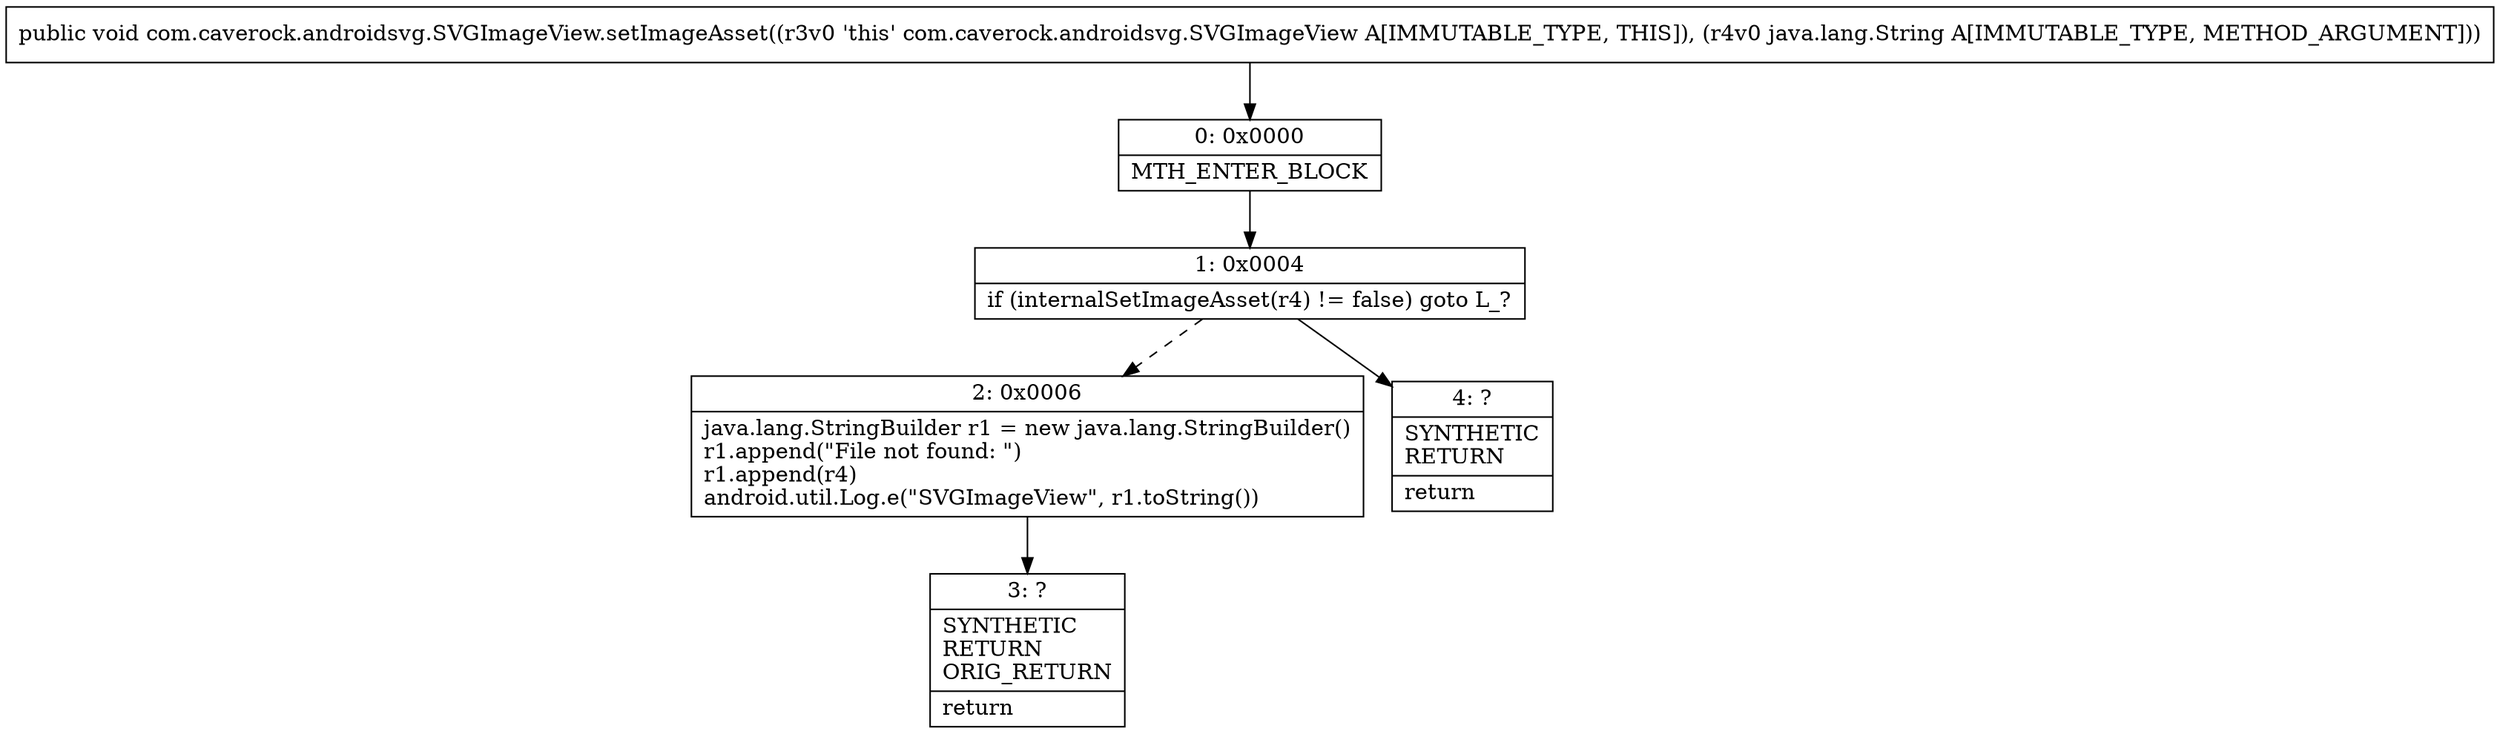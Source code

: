 digraph "CFG forcom.caverock.androidsvg.SVGImageView.setImageAsset(Ljava\/lang\/String;)V" {
Node_0 [shape=record,label="{0\:\ 0x0000|MTH_ENTER_BLOCK\l}"];
Node_1 [shape=record,label="{1\:\ 0x0004|if (internalSetImageAsset(r4) != false) goto L_?\l}"];
Node_2 [shape=record,label="{2\:\ 0x0006|java.lang.StringBuilder r1 = new java.lang.StringBuilder()\lr1.append(\"File not found: \")\lr1.append(r4)\landroid.util.Log.e(\"SVGImageView\", r1.toString())\l}"];
Node_3 [shape=record,label="{3\:\ ?|SYNTHETIC\lRETURN\lORIG_RETURN\l|return\l}"];
Node_4 [shape=record,label="{4\:\ ?|SYNTHETIC\lRETURN\l|return\l}"];
MethodNode[shape=record,label="{public void com.caverock.androidsvg.SVGImageView.setImageAsset((r3v0 'this' com.caverock.androidsvg.SVGImageView A[IMMUTABLE_TYPE, THIS]), (r4v0 java.lang.String A[IMMUTABLE_TYPE, METHOD_ARGUMENT])) }"];
MethodNode -> Node_0;
Node_0 -> Node_1;
Node_1 -> Node_2[style=dashed];
Node_1 -> Node_4;
Node_2 -> Node_3;
}

